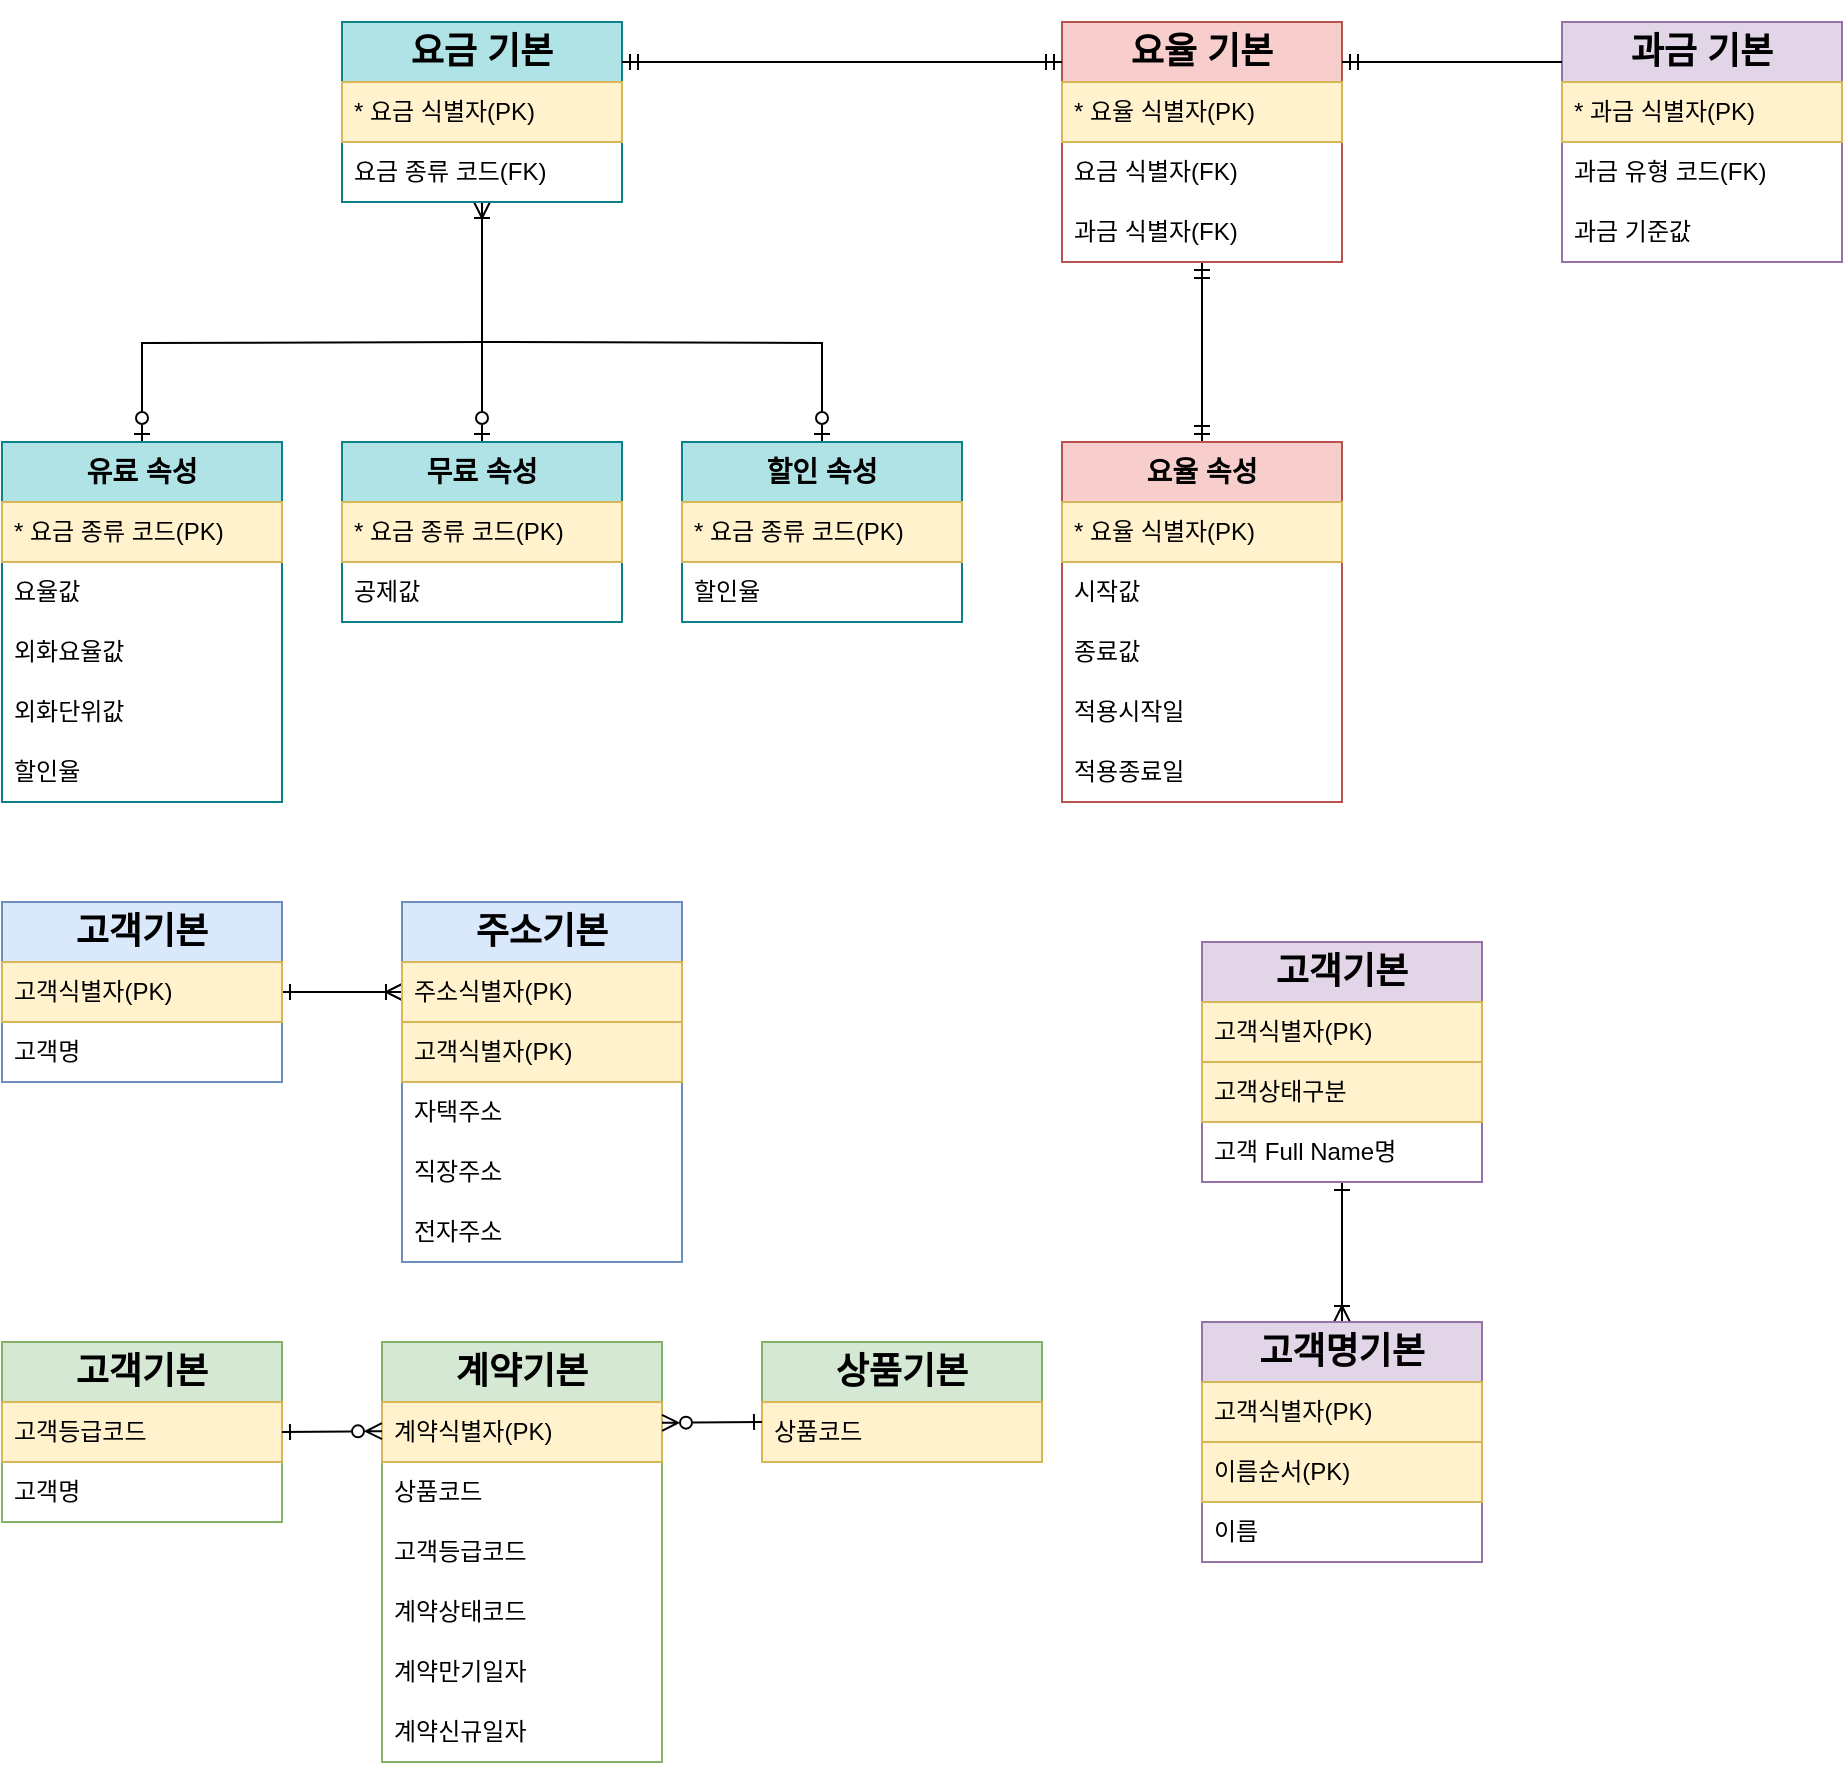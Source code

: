 <mxfile version="21.6.8" type="github">
  <diagram name="페이지-1" id="gcEyg5z4TsiOClXMAxC2">
    <mxGraphModel dx="1877" dy="542" grid="1" gridSize="10" guides="1" tooltips="1" connect="1" arrows="1" fold="1" page="1" pageScale="1" pageWidth="827" pageHeight="1169" math="0" shadow="0">
      <root>
        <mxCell id="0" />
        <mxCell id="1" parent="0" />
        <mxCell id="VqCOLRqgt1VcQ0-lmkxe-40" style="edgeStyle=orthogonalEdgeStyle;rounded=0;orthogonalLoop=1;jettySize=auto;html=1;entryX=0.5;entryY=0;entryDx=0;entryDy=0;startArrow=ERmandOne;startFill=0;endArrow=ERmandOne;endFill=0;" parent="1" source="VqCOLRqgt1VcQ0-lmkxe-1" target="VqCOLRqgt1VcQ0-lmkxe-13" edge="1">
          <mxGeometry relative="1" as="geometry" />
        </mxCell>
        <mxCell id="VqCOLRqgt1VcQ0-lmkxe-1" value="&lt;h2&gt;요율 기본&lt;/h2&gt;" style="swimlane;fontStyle=0;childLayout=stackLayout;horizontal=1;startSize=30;horizontalStack=0;resizeParent=1;resizeParentMax=0;resizeLast=0;collapsible=1;marginBottom=0;whiteSpace=wrap;html=1;fillColor=#f8cecc;strokeColor=#b85450;" parent="1" vertex="1">
          <mxGeometry x="-250" y="70" width="140" height="120" as="geometry" />
        </mxCell>
        <mxCell id="VqCOLRqgt1VcQ0-lmkxe-2" value="* 요율 식별자(PK)" style="text;strokeColor=#d6b656;fillColor=#fff2cc;align=left;verticalAlign=middle;spacingLeft=4;spacingRight=4;overflow=hidden;points=[[0,0.5],[1,0.5]];portConstraint=eastwest;rotatable=0;whiteSpace=wrap;html=1;" parent="VqCOLRqgt1VcQ0-lmkxe-1" vertex="1">
          <mxGeometry y="30" width="140" height="30" as="geometry" />
        </mxCell>
        <mxCell id="VqCOLRqgt1VcQ0-lmkxe-3" value="요금 식별자(FK)" style="text;strokeColor=none;fillColor=none;align=left;verticalAlign=middle;spacingLeft=4;spacingRight=4;overflow=hidden;points=[[0,0.5],[1,0.5]];portConstraint=eastwest;rotatable=0;whiteSpace=wrap;html=1;" parent="VqCOLRqgt1VcQ0-lmkxe-1" vertex="1">
          <mxGeometry y="60" width="140" height="30" as="geometry" />
        </mxCell>
        <mxCell id="VqCOLRqgt1VcQ0-lmkxe-4" value="과금 식별자(FK)" style="text;strokeColor=none;fillColor=none;align=left;verticalAlign=middle;spacingLeft=4;spacingRight=4;overflow=hidden;points=[[0,0.5],[1,0.5]];portConstraint=eastwest;rotatable=0;whiteSpace=wrap;html=1;" parent="VqCOLRqgt1VcQ0-lmkxe-1" vertex="1">
          <mxGeometry y="90" width="140" height="30" as="geometry" />
        </mxCell>
        <mxCell id="VqCOLRqgt1VcQ0-lmkxe-41" style="edgeStyle=orthogonalEdgeStyle;rounded=0;orthogonalLoop=1;jettySize=auto;html=1;entryX=0.5;entryY=0;entryDx=0;entryDy=0;startArrow=ERoneToMany;startFill=0;endArrow=ERzeroToOne;endFill=0;" parent="1" source="VqCOLRqgt1VcQ0-lmkxe-5" target="VqCOLRqgt1VcQ0-lmkxe-25" edge="1">
          <mxGeometry relative="1" as="geometry" />
        </mxCell>
        <mxCell id="VqCOLRqgt1VcQ0-lmkxe-42" style="edgeStyle=orthogonalEdgeStyle;rounded=0;orthogonalLoop=1;jettySize=auto;html=1;endArrow=ERzeroToOne;endFill=0;" parent="1" target="VqCOLRqgt1VcQ0-lmkxe-37" edge="1">
          <mxGeometry relative="1" as="geometry">
            <mxPoint x="-540.06" y="229.999" as="sourcePoint" />
            <mxPoint x="-440.06" y="389.93" as="targetPoint" />
          </mxGeometry>
        </mxCell>
        <mxCell id="VqCOLRqgt1VcQ0-lmkxe-43" style="edgeStyle=orthogonalEdgeStyle;rounded=0;orthogonalLoop=1;jettySize=auto;html=1;endArrow=ERzeroToOne;endFill=0;" parent="1" target="VqCOLRqgt1VcQ0-lmkxe-19" edge="1">
          <mxGeometry relative="1" as="geometry">
            <mxPoint x="-540" y="230" as="sourcePoint" />
          </mxGeometry>
        </mxCell>
        <mxCell id="VqCOLRqgt1VcQ0-lmkxe-5" value="&lt;h2&gt;요금 기본&lt;/h2&gt;" style="swimlane;fontStyle=0;childLayout=stackLayout;horizontal=1;startSize=30;horizontalStack=0;resizeParent=1;resizeParentMax=0;resizeLast=0;collapsible=1;marginBottom=0;whiteSpace=wrap;html=1;fillColor=#b0e3e6;strokeColor=#0e8088;" parent="1" vertex="1">
          <mxGeometry x="-610" y="70" width="140" height="90" as="geometry" />
        </mxCell>
        <mxCell id="VqCOLRqgt1VcQ0-lmkxe-6" value="* 요금 식별자(PK)" style="text;strokeColor=#d6b656;fillColor=#fff2cc;align=left;verticalAlign=middle;spacingLeft=4;spacingRight=4;overflow=hidden;points=[[0,0.5],[1,0.5]];portConstraint=eastwest;rotatable=0;whiteSpace=wrap;html=1;" parent="VqCOLRqgt1VcQ0-lmkxe-5" vertex="1">
          <mxGeometry y="30" width="140" height="30" as="geometry" />
        </mxCell>
        <mxCell id="VqCOLRqgt1VcQ0-lmkxe-7" value="요금 종류 코드(FK)" style="text;strokeColor=none;fillColor=none;align=left;verticalAlign=middle;spacingLeft=4;spacingRight=4;overflow=hidden;points=[[0,0.5],[1,0.5]];portConstraint=eastwest;rotatable=0;whiteSpace=wrap;html=1;" parent="VqCOLRqgt1VcQ0-lmkxe-5" vertex="1">
          <mxGeometry y="60" width="140" height="30" as="geometry" />
        </mxCell>
        <mxCell id="VqCOLRqgt1VcQ0-lmkxe-9" value="&lt;h2&gt;과금 기본&lt;/h2&gt;" style="swimlane;fontStyle=0;childLayout=stackLayout;horizontal=1;startSize=30;horizontalStack=0;resizeParent=1;resizeParentMax=0;resizeLast=0;collapsible=1;marginBottom=0;whiteSpace=wrap;html=1;fillColor=#e1d5e7;strokeColor=#9673a6;" parent="1" vertex="1">
          <mxGeometry y="70" width="140" height="120" as="geometry" />
        </mxCell>
        <mxCell id="VqCOLRqgt1VcQ0-lmkxe-50" value="" style="endArrow=none;html=1;rounded=0;startArrow=ERmandOne;startFill=0;" parent="VqCOLRqgt1VcQ0-lmkxe-9" edge="1">
          <mxGeometry width="50" height="50" relative="1" as="geometry">
            <mxPoint x="-110" y="20" as="sourcePoint" />
            <mxPoint y="20" as="targetPoint" />
          </mxGeometry>
        </mxCell>
        <mxCell id="VqCOLRqgt1VcQ0-lmkxe-10" value="* 과금 식별자(PK)" style="text;strokeColor=#d6b656;fillColor=#fff2cc;align=left;verticalAlign=middle;spacingLeft=4;spacingRight=4;overflow=hidden;points=[[0,0.5],[1,0.5]];portConstraint=eastwest;rotatable=0;whiteSpace=wrap;html=1;" parent="VqCOLRqgt1VcQ0-lmkxe-9" vertex="1">
          <mxGeometry y="30" width="140" height="30" as="geometry" />
        </mxCell>
        <mxCell id="VqCOLRqgt1VcQ0-lmkxe-11" value="과금 유형 코드(FK)" style="text;strokeColor=none;fillColor=none;align=left;verticalAlign=middle;spacingLeft=4;spacingRight=4;overflow=hidden;points=[[0,0.5],[1,0.5]];portConstraint=eastwest;rotatable=0;whiteSpace=wrap;html=1;" parent="VqCOLRqgt1VcQ0-lmkxe-9" vertex="1">
          <mxGeometry y="60" width="140" height="30" as="geometry" />
        </mxCell>
        <mxCell id="VqCOLRqgt1VcQ0-lmkxe-12" value="과금 기준값" style="text;strokeColor=none;fillColor=none;align=left;verticalAlign=middle;spacingLeft=4;spacingRight=4;overflow=hidden;points=[[0,0.5],[1,0.5]];portConstraint=eastwest;rotatable=0;whiteSpace=wrap;html=1;" parent="VqCOLRqgt1VcQ0-lmkxe-9" vertex="1">
          <mxGeometry y="90" width="140" height="30" as="geometry" />
        </mxCell>
        <mxCell id="VqCOLRqgt1VcQ0-lmkxe-13" value="&lt;h3&gt;요율 속성&lt;/h3&gt;" style="swimlane;fontStyle=0;childLayout=stackLayout;horizontal=1;startSize=30;horizontalStack=0;resizeParent=1;resizeParentMax=0;resizeLast=0;collapsible=1;marginBottom=0;whiteSpace=wrap;html=1;fillColor=#f8cecc;strokeColor=#b85450;" parent="1" vertex="1">
          <mxGeometry x="-250" y="280" width="140" height="180" as="geometry" />
        </mxCell>
        <mxCell id="VqCOLRqgt1VcQ0-lmkxe-14" value="* 요율 식별자(PK)" style="text;strokeColor=#d6b656;fillColor=#fff2cc;align=left;verticalAlign=middle;spacingLeft=4;spacingRight=4;overflow=hidden;points=[[0,0.5],[1,0.5]];portConstraint=eastwest;rotatable=0;whiteSpace=wrap;html=1;" parent="VqCOLRqgt1VcQ0-lmkxe-13" vertex="1">
          <mxGeometry y="30" width="140" height="30" as="geometry" />
        </mxCell>
        <mxCell id="VqCOLRqgt1VcQ0-lmkxe-15" value="시작값" style="text;strokeColor=none;fillColor=none;align=left;verticalAlign=middle;spacingLeft=4;spacingRight=4;overflow=hidden;points=[[0,0.5],[1,0.5]];portConstraint=eastwest;rotatable=0;whiteSpace=wrap;html=1;" parent="VqCOLRqgt1VcQ0-lmkxe-13" vertex="1">
          <mxGeometry y="60" width="140" height="30" as="geometry" />
        </mxCell>
        <mxCell id="VqCOLRqgt1VcQ0-lmkxe-16" value="종료값" style="text;strokeColor=none;fillColor=none;align=left;verticalAlign=middle;spacingLeft=4;spacingRight=4;overflow=hidden;points=[[0,0.5],[1,0.5]];portConstraint=eastwest;rotatable=0;whiteSpace=wrap;html=1;" parent="VqCOLRqgt1VcQ0-lmkxe-13" vertex="1">
          <mxGeometry y="90" width="140" height="30" as="geometry" />
        </mxCell>
        <mxCell id="VqCOLRqgt1VcQ0-lmkxe-17" value="적용시작일" style="text;strokeColor=none;fillColor=none;align=left;verticalAlign=middle;spacingLeft=4;spacingRight=4;overflow=hidden;points=[[0,0.5],[1,0.5]];portConstraint=eastwest;rotatable=0;whiteSpace=wrap;html=1;" parent="VqCOLRqgt1VcQ0-lmkxe-13" vertex="1">
          <mxGeometry y="120" width="140" height="30" as="geometry" />
        </mxCell>
        <mxCell id="VqCOLRqgt1VcQ0-lmkxe-18" value="적용종료일" style="text;strokeColor=none;fillColor=none;align=left;verticalAlign=middle;spacingLeft=4;spacingRight=4;overflow=hidden;points=[[0,0.5],[1,0.5]];portConstraint=eastwest;rotatable=0;whiteSpace=wrap;html=1;" parent="VqCOLRqgt1VcQ0-lmkxe-13" vertex="1">
          <mxGeometry y="150" width="140" height="30" as="geometry" />
        </mxCell>
        <mxCell id="VqCOLRqgt1VcQ0-lmkxe-19" value="&lt;h3&gt;유료 속성&lt;/h3&gt;" style="swimlane;fontStyle=0;childLayout=stackLayout;horizontal=1;startSize=30;horizontalStack=0;resizeParent=1;resizeParentMax=0;resizeLast=0;collapsible=1;marginBottom=0;whiteSpace=wrap;html=1;fillColor=#b0e3e6;strokeColor=#0e8088;" parent="1" vertex="1">
          <mxGeometry x="-780" y="280" width="140" height="180" as="geometry" />
        </mxCell>
        <mxCell id="VqCOLRqgt1VcQ0-lmkxe-20" value="* 요금 종류 코드(PK)" style="text;strokeColor=#d6b656;fillColor=#fff2cc;align=left;verticalAlign=middle;spacingLeft=4;spacingRight=4;overflow=hidden;points=[[0,0.5],[1,0.5]];portConstraint=eastwest;rotatable=0;whiteSpace=wrap;html=1;" parent="VqCOLRqgt1VcQ0-lmkxe-19" vertex="1">
          <mxGeometry y="30" width="140" height="30" as="geometry" />
        </mxCell>
        <mxCell id="VqCOLRqgt1VcQ0-lmkxe-21" value="요율값" style="text;strokeColor=none;fillColor=none;align=left;verticalAlign=middle;spacingLeft=4;spacingRight=4;overflow=hidden;points=[[0,0.5],[1,0.5]];portConstraint=eastwest;rotatable=0;whiteSpace=wrap;html=1;" parent="VqCOLRqgt1VcQ0-lmkxe-19" vertex="1">
          <mxGeometry y="60" width="140" height="30" as="geometry" />
        </mxCell>
        <mxCell id="VqCOLRqgt1VcQ0-lmkxe-22" value="외화요율값" style="text;strokeColor=none;fillColor=none;align=left;verticalAlign=middle;spacingLeft=4;spacingRight=4;overflow=hidden;points=[[0,0.5],[1,0.5]];portConstraint=eastwest;rotatable=0;whiteSpace=wrap;html=1;" parent="VqCOLRqgt1VcQ0-lmkxe-19" vertex="1">
          <mxGeometry y="90" width="140" height="30" as="geometry" />
        </mxCell>
        <mxCell id="VqCOLRqgt1VcQ0-lmkxe-23" value="외화단위값" style="text;strokeColor=none;fillColor=none;align=left;verticalAlign=middle;spacingLeft=4;spacingRight=4;overflow=hidden;points=[[0,0.5],[1,0.5]];portConstraint=eastwest;rotatable=0;whiteSpace=wrap;html=1;" parent="VqCOLRqgt1VcQ0-lmkxe-19" vertex="1">
          <mxGeometry y="120" width="140" height="30" as="geometry" />
        </mxCell>
        <mxCell id="VqCOLRqgt1VcQ0-lmkxe-24" value="할인율" style="text;strokeColor=none;fillColor=none;align=left;verticalAlign=middle;spacingLeft=4;spacingRight=4;overflow=hidden;points=[[0,0.5],[1,0.5]];portConstraint=eastwest;rotatable=0;whiteSpace=wrap;html=1;" parent="VqCOLRqgt1VcQ0-lmkxe-19" vertex="1">
          <mxGeometry y="150" width="140" height="30" as="geometry" />
        </mxCell>
        <mxCell id="VqCOLRqgt1VcQ0-lmkxe-25" value="&lt;h3&gt;무료 속성&lt;/h3&gt;" style="swimlane;fontStyle=0;childLayout=stackLayout;horizontal=1;startSize=30;horizontalStack=0;resizeParent=1;resizeParentMax=0;resizeLast=0;collapsible=1;marginBottom=0;whiteSpace=wrap;html=1;fillColor=#b0e3e6;strokeColor=#0e8088;" parent="1" vertex="1">
          <mxGeometry x="-610" y="280" width="140" height="90" as="geometry" />
        </mxCell>
        <mxCell id="VqCOLRqgt1VcQ0-lmkxe-26" value="* 요금 종류 코드(PK)" style="text;strokeColor=#d6b656;fillColor=#fff2cc;align=left;verticalAlign=middle;spacingLeft=4;spacingRight=4;overflow=hidden;points=[[0,0.5],[1,0.5]];portConstraint=eastwest;rotatable=0;whiteSpace=wrap;html=1;" parent="VqCOLRqgt1VcQ0-lmkxe-25" vertex="1">
          <mxGeometry y="30" width="140" height="30" as="geometry" />
        </mxCell>
        <mxCell id="VqCOLRqgt1VcQ0-lmkxe-27" value="공제값" style="text;strokeColor=none;fillColor=none;align=left;verticalAlign=middle;spacingLeft=4;spacingRight=4;overflow=hidden;points=[[0,0.5],[1,0.5]];portConstraint=eastwest;rotatable=0;whiteSpace=wrap;html=1;" parent="VqCOLRqgt1VcQ0-lmkxe-25" vertex="1">
          <mxGeometry y="60" width="140" height="30" as="geometry" />
        </mxCell>
        <mxCell id="VqCOLRqgt1VcQ0-lmkxe-37" value="&lt;h3&gt;할인 속성&lt;/h3&gt;" style="swimlane;fontStyle=0;childLayout=stackLayout;horizontal=1;startSize=30;horizontalStack=0;resizeParent=1;resizeParentMax=0;resizeLast=0;collapsible=1;marginBottom=0;whiteSpace=wrap;html=1;fillColor=#b0e3e6;strokeColor=#0e8088;" parent="1" vertex="1">
          <mxGeometry x="-440" y="280" width="140" height="90" as="geometry" />
        </mxCell>
        <mxCell id="VqCOLRqgt1VcQ0-lmkxe-38" value="* 요금 종류 코드(PK)" style="text;strokeColor=#d6b656;fillColor=#fff2cc;align=left;verticalAlign=middle;spacingLeft=4;spacingRight=4;overflow=hidden;points=[[0,0.5],[1,0.5]];portConstraint=eastwest;rotatable=0;whiteSpace=wrap;html=1;" parent="VqCOLRqgt1VcQ0-lmkxe-37" vertex="1">
          <mxGeometry y="30" width="140" height="30" as="geometry" />
        </mxCell>
        <mxCell id="VqCOLRqgt1VcQ0-lmkxe-39" value="할인율" style="text;strokeColor=none;fillColor=none;align=left;verticalAlign=middle;spacingLeft=4;spacingRight=4;overflow=hidden;points=[[0,0.5],[1,0.5]];portConstraint=eastwest;rotatable=0;whiteSpace=wrap;html=1;" parent="VqCOLRqgt1VcQ0-lmkxe-37" vertex="1">
          <mxGeometry y="60" width="140" height="30" as="geometry" />
        </mxCell>
        <mxCell id="VqCOLRqgt1VcQ0-lmkxe-49" value="" style="endArrow=ERmandOne;html=1;rounded=0;startArrow=ERmandOne;startFill=0;endFill=0;" parent="1" edge="1">
          <mxGeometry width="50" height="50" relative="1" as="geometry">
            <mxPoint x="-470" y="90" as="sourcePoint" />
            <mxPoint x="-250" y="90" as="targetPoint" />
          </mxGeometry>
        </mxCell>
        <mxCell id="VqCOLRqgt1VcQ0-lmkxe-98" style="edgeStyle=orthogonalEdgeStyle;rounded=0;orthogonalLoop=1;jettySize=auto;html=1;entryX=0;entryY=0.5;entryDx=0;entryDy=0;startArrow=ERone;startFill=0;endArrow=ERoneToMany;endFill=0;" parent="1" source="VqCOLRqgt1VcQ0-lmkxe-54" target="VqCOLRqgt1VcQ0-lmkxe-59" edge="1">
          <mxGeometry relative="1" as="geometry" />
        </mxCell>
        <mxCell id="VqCOLRqgt1VcQ0-lmkxe-54" value="&lt;h2&gt;고객기본&lt;/h2&gt;" style="swimlane;fontStyle=0;childLayout=stackLayout;horizontal=1;startSize=30;horizontalStack=0;resizeParent=1;resizeParentMax=0;resizeLast=0;collapsible=1;marginBottom=0;whiteSpace=wrap;html=1;fillColor=#dae8fc;strokeColor=#6c8ebf;" parent="1" vertex="1">
          <mxGeometry x="-780" y="510" width="140" height="90" as="geometry" />
        </mxCell>
        <mxCell id="VqCOLRqgt1VcQ0-lmkxe-55" value="고객식별자(PK)" style="text;strokeColor=#d6b656;fillColor=#fff2cc;align=left;verticalAlign=middle;spacingLeft=4;spacingRight=4;overflow=hidden;points=[[0,0.5],[1,0.5]];portConstraint=eastwest;rotatable=0;whiteSpace=wrap;html=1;" parent="VqCOLRqgt1VcQ0-lmkxe-54" vertex="1">
          <mxGeometry y="30" width="140" height="30" as="geometry" />
        </mxCell>
        <mxCell id="VqCOLRqgt1VcQ0-lmkxe-56" value="고객명" style="text;strokeColor=none;fillColor=none;align=left;verticalAlign=middle;spacingLeft=4;spacingRight=4;overflow=hidden;points=[[0,0.5],[1,0.5]];portConstraint=eastwest;rotatable=0;whiteSpace=wrap;html=1;" parent="VqCOLRqgt1VcQ0-lmkxe-54" vertex="1">
          <mxGeometry y="60" width="140" height="30" as="geometry" />
        </mxCell>
        <mxCell id="VqCOLRqgt1VcQ0-lmkxe-58" value="&lt;h2&gt;주소기본&lt;/h2&gt;" style="swimlane;fontStyle=0;childLayout=stackLayout;horizontal=1;startSize=30;horizontalStack=0;resizeParent=1;resizeParentMax=0;resizeLast=0;collapsible=1;marginBottom=0;whiteSpace=wrap;html=1;fillColor=#dae8fc;strokeColor=#6c8ebf;" parent="1" vertex="1">
          <mxGeometry x="-580" y="510" width="140" height="180" as="geometry" />
        </mxCell>
        <mxCell id="VqCOLRqgt1VcQ0-lmkxe-59" value="주소식별자(PK)" style="text;strokeColor=#d6b656;fillColor=#fff2cc;align=left;verticalAlign=middle;spacingLeft=4;spacingRight=4;overflow=hidden;points=[[0,0.5],[1,0.5]];portConstraint=eastwest;rotatable=0;whiteSpace=wrap;html=1;" parent="VqCOLRqgt1VcQ0-lmkxe-58" vertex="1">
          <mxGeometry y="30" width="140" height="30" as="geometry" />
        </mxCell>
        <mxCell id="VqCOLRqgt1VcQ0-lmkxe-110" value="고객식별자(PK)" style="text;align=left;verticalAlign=middle;spacingLeft=4;spacingRight=4;overflow=hidden;points=[[0,0.5],[1,0.5]];portConstraint=eastwest;rotatable=0;whiteSpace=wrap;html=1;fillColor=#fff2cc;strokeColor=#d6b656;" parent="VqCOLRqgt1VcQ0-lmkxe-58" vertex="1">
          <mxGeometry y="60" width="140" height="30" as="geometry" />
        </mxCell>
        <mxCell id="VqCOLRqgt1VcQ0-lmkxe-61" value="자택주소" style="text;strokeColor=none;fillColor=none;align=left;verticalAlign=middle;spacingLeft=4;spacingRight=4;overflow=hidden;points=[[0,0.5],[1,0.5]];portConstraint=eastwest;rotatable=0;whiteSpace=wrap;html=1;" parent="VqCOLRqgt1VcQ0-lmkxe-58" vertex="1">
          <mxGeometry y="90" width="140" height="30" as="geometry" />
        </mxCell>
        <mxCell id="VqCOLRqgt1VcQ0-lmkxe-62" value="직장주소" style="text;strokeColor=none;fillColor=none;align=left;verticalAlign=middle;spacingLeft=4;spacingRight=4;overflow=hidden;points=[[0,0.5],[1,0.5]];portConstraint=eastwest;rotatable=0;whiteSpace=wrap;html=1;" parent="VqCOLRqgt1VcQ0-lmkxe-58" vertex="1">
          <mxGeometry y="120" width="140" height="30" as="geometry" />
        </mxCell>
        <mxCell id="VqCOLRqgt1VcQ0-lmkxe-63" value="전자주소" style="text;strokeColor=none;fillColor=none;align=left;verticalAlign=middle;spacingLeft=4;spacingRight=4;overflow=hidden;points=[[0,0.5],[1,0.5]];portConstraint=eastwest;rotatable=0;whiteSpace=wrap;html=1;" parent="VqCOLRqgt1VcQ0-lmkxe-58" vertex="1">
          <mxGeometry y="150" width="140" height="30" as="geometry" />
        </mxCell>
        <mxCell id="VqCOLRqgt1VcQ0-lmkxe-65" value="&lt;h2&gt;계약기본&lt;/h2&gt;" style="swimlane;fontStyle=0;childLayout=stackLayout;horizontal=1;startSize=30;horizontalStack=0;resizeParent=1;resizeParentMax=0;resizeLast=0;collapsible=1;marginBottom=0;whiteSpace=wrap;html=1;fillColor=#d5e8d4;strokeColor=#82b366;" parent="1" vertex="1">
          <mxGeometry x="-590" y="730" width="140" height="210" as="geometry" />
        </mxCell>
        <mxCell id="VqCOLRqgt1VcQ0-lmkxe-66" value="계약식별자(PK)" style="text;strokeColor=#d6b656;fillColor=#fff2cc;align=left;verticalAlign=middle;spacingLeft=4;spacingRight=4;overflow=hidden;points=[[0,0.5],[1,0.5]];portConstraint=eastwest;rotatable=0;whiteSpace=wrap;html=1;" parent="VqCOLRqgt1VcQ0-lmkxe-65" vertex="1">
          <mxGeometry y="30" width="140" height="30" as="geometry" />
        </mxCell>
        <mxCell id="VqCOLRqgt1VcQ0-lmkxe-90" value="상품코드" style="text;align=left;verticalAlign=middle;spacingLeft=4;spacingRight=4;overflow=hidden;points=[[0,0.5],[1,0.5]];portConstraint=eastwest;rotatable=0;whiteSpace=wrap;html=1;" parent="VqCOLRqgt1VcQ0-lmkxe-65" vertex="1">
          <mxGeometry y="60" width="140" height="30" as="geometry" />
        </mxCell>
        <mxCell id="VqCOLRqgt1VcQ0-lmkxe-89" value="고객등급코드" style="text;align=left;verticalAlign=middle;spacingLeft=4;spacingRight=4;overflow=hidden;points=[[0,0.5],[1,0.5]];portConstraint=eastwest;rotatable=0;whiteSpace=wrap;html=1;" parent="VqCOLRqgt1VcQ0-lmkxe-65" vertex="1">
          <mxGeometry y="90" width="140" height="30" as="geometry" />
        </mxCell>
        <mxCell id="VqCOLRqgt1VcQ0-lmkxe-86" value="계약상태코드" style="text;strokeColor=none;fillColor=none;align=left;verticalAlign=middle;spacingLeft=4;spacingRight=4;overflow=hidden;points=[[0,0.5],[1,0.5]];portConstraint=eastwest;rotatable=0;whiteSpace=wrap;html=1;" parent="VqCOLRqgt1VcQ0-lmkxe-65" vertex="1">
          <mxGeometry y="120" width="140" height="30" as="geometry" />
        </mxCell>
        <mxCell id="VqCOLRqgt1VcQ0-lmkxe-88" value="계약만기일자" style="text;strokeColor=none;fillColor=none;align=left;verticalAlign=middle;spacingLeft=4;spacingRight=4;overflow=hidden;points=[[0,0.5],[1,0.5]];portConstraint=eastwest;rotatable=0;whiteSpace=wrap;html=1;" parent="VqCOLRqgt1VcQ0-lmkxe-65" vertex="1">
          <mxGeometry y="150" width="140" height="30" as="geometry" />
        </mxCell>
        <mxCell id="VqCOLRqgt1VcQ0-lmkxe-87" value="계약신규일자" style="text;strokeColor=none;fillColor=none;align=left;verticalAlign=middle;spacingLeft=4;spacingRight=4;overflow=hidden;points=[[0,0.5],[1,0.5]];portConstraint=eastwest;rotatable=0;whiteSpace=wrap;html=1;" parent="VqCOLRqgt1VcQ0-lmkxe-65" vertex="1">
          <mxGeometry y="180" width="140" height="30" as="geometry" />
        </mxCell>
        <mxCell id="VqCOLRqgt1VcQ0-lmkxe-74" value="&lt;h2&gt;고객기본&lt;/h2&gt;" style="swimlane;fontStyle=0;childLayout=stackLayout;horizontal=1;startSize=30;horizontalStack=0;resizeParent=1;resizeParentMax=0;resizeLast=0;collapsible=1;marginBottom=0;whiteSpace=wrap;html=1;fillColor=#d5e8d4;strokeColor=#82b366;" parent="1" vertex="1">
          <mxGeometry x="-780" y="730" width="140" height="90" as="geometry" />
        </mxCell>
        <mxCell id="VqCOLRqgt1VcQ0-lmkxe-70" value="고객등급코드" style="text;strokeColor=#d6b656;fillColor=#fff2cc;align=left;verticalAlign=middle;spacingLeft=4;spacingRight=4;overflow=hidden;points=[[0,0.5],[1,0.5]];portConstraint=eastwest;rotatable=0;whiteSpace=wrap;html=1;" parent="VqCOLRqgt1VcQ0-lmkxe-74" vertex="1">
          <mxGeometry y="30" width="140" height="30" as="geometry" />
        </mxCell>
        <mxCell id="VqCOLRqgt1VcQ0-lmkxe-73" value="고객명" style="text;strokeColor=none;fillColor=none;align=left;verticalAlign=middle;spacingLeft=4;spacingRight=4;overflow=hidden;points=[[0,0.5],[1,0.5]];portConstraint=eastwest;rotatable=0;whiteSpace=wrap;html=1;" parent="VqCOLRqgt1VcQ0-lmkxe-74" vertex="1">
          <mxGeometry y="60" width="140" height="30" as="geometry" />
        </mxCell>
        <mxCell id="VqCOLRqgt1VcQ0-lmkxe-96" value="" style="endArrow=ERzeroToMany;html=1;rounded=0;startArrow=ERone;startFill=0;endFill=0;" parent="1" edge="1">
          <mxGeometry width="50" height="50" relative="1" as="geometry">
            <mxPoint x="-640" y="775" as="sourcePoint" />
            <mxPoint x="-590" y="774.58" as="targetPoint" />
          </mxGeometry>
        </mxCell>
        <mxCell id="VqCOLRqgt1VcQ0-lmkxe-109" style="edgeStyle=orthogonalEdgeStyle;rounded=0;orthogonalLoop=1;jettySize=auto;html=1;entryX=0.5;entryY=0;entryDx=0;entryDy=0;endArrow=ERoneToMany;endFill=0;startArrow=ERone;startFill=0;" parent="1" source="VqCOLRqgt1VcQ0-lmkxe-99" target="VqCOLRqgt1VcQ0-lmkxe-104" edge="1">
          <mxGeometry relative="1" as="geometry" />
        </mxCell>
        <mxCell id="VqCOLRqgt1VcQ0-lmkxe-99" value="&lt;h2&gt;고객기본&lt;/h2&gt;" style="swimlane;fontStyle=0;childLayout=stackLayout;horizontal=1;startSize=30;horizontalStack=0;resizeParent=1;resizeParentMax=0;resizeLast=0;collapsible=1;marginBottom=0;whiteSpace=wrap;html=1;fillColor=#e1d5e7;strokeColor=#9673a6;" parent="1" vertex="1">
          <mxGeometry x="-180" y="530" width="140" height="120" as="geometry" />
        </mxCell>
        <mxCell id="VqCOLRqgt1VcQ0-lmkxe-100" value="고객식별자(PK)" style="text;strokeColor=#d6b656;fillColor=#fff2cc;align=left;verticalAlign=middle;spacingLeft=4;spacingRight=4;overflow=hidden;points=[[0,0.5],[1,0.5]];portConstraint=eastwest;rotatable=0;whiteSpace=wrap;html=1;" parent="VqCOLRqgt1VcQ0-lmkxe-99" vertex="1">
          <mxGeometry y="30" width="140" height="30" as="geometry" />
        </mxCell>
        <mxCell id="VqCOLRqgt1VcQ0-lmkxe-103" value="고객상태구분" style="text;strokeColor=#d6b656;fillColor=#fff2cc;align=left;verticalAlign=middle;spacingLeft=4;spacingRight=4;overflow=hidden;points=[[0,0.5],[1,0.5]];portConstraint=eastwest;rotatable=0;whiteSpace=wrap;html=1;" parent="VqCOLRqgt1VcQ0-lmkxe-99" vertex="1">
          <mxGeometry y="60" width="140" height="30" as="geometry" />
        </mxCell>
        <mxCell id="sUq8-6tqsxKxLqX5HSXo-1" value="고객 Full Name명" style="text;strokeColor=none;fillColor=none;align=left;verticalAlign=middle;spacingLeft=4;spacingRight=4;overflow=hidden;points=[[0,0.5],[1,0.5]];portConstraint=eastwest;rotatable=0;whiteSpace=wrap;html=1;" vertex="1" parent="VqCOLRqgt1VcQ0-lmkxe-99">
          <mxGeometry y="90" width="140" height="30" as="geometry" />
        </mxCell>
        <mxCell id="VqCOLRqgt1VcQ0-lmkxe-104" value="&lt;h2&gt;고객명기본&lt;/h2&gt;" style="swimlane;fontStyle=0;childLayout=stackLayout;horizontal=1;startSize=30;horizontalStack=0;resizeParent=1;resizeParentMax=0;resizeLast=0;collapsible=1;marginBottom=0;whiteSpace=wrap;html=1;fillColor=#e1d5e7;strokeColor=#9673a6;" parent="1" vertex="1">
          <mxGeometry x="-180" y="720" width="140" height="120" as="geometry" />
        </mxCell>
        <mxCell id="VqCOLRqgt1VcQ0-lmkxe-105" value="고객식별자(PK)" style="text;strokeColor=#d6b656;fillColor=#fff2cc;align=left;verticalAlign=middle;spacingLeft=4;spacingRight=4;overflow=hidden;points=[[0,0.5],[1,0.5]];portConstraint=eastwest;rotatable=0;whiteSpace=wrap;html=1;" parent="VqCOLRqgt1VcQ0-lmkxe-104" vertex="1">
          <mxGeometry y="30" width="140" height="30" as="geometry" />
        </mxCell>
        <mxCell id="4wuuRACcNvZBL3jS0M6k-1" value="이름순서(PK)" style="text;strokeColor=#d6b656;fillColor=#fff2cc;align=left;verticalAlign=middle;spacingLeft=4;spacingRight=4;overflow=hidden;points=[[0,0.5],[1,0.5]];portConstraint=eastwest;rotatable=0;whiteSpace=wrap;html=1;" parent="VqCOLRqgt1VcQ0-lmkxe-104" vertex="1">
          <mxGeometry y="60" width="140" height="30" as="geometry" />
        </mxCell>
        <mxCell id="4wuuRACcNvZBL3jS0M6k-67" value="이름" style="text;strokeColor=none;fillColor=none;align=left;verticalAlign=middle;spacingLeft=4;spacingRight=4;overflow=hidden;points=[[0,0.5],[1,0.5]];portConstraint=eastwest;rotatable=0;whiteSpace=wrap;html=1;" parent="VqCOLRqgt1VcQ0-lmkxe-104" vertex="1">
          <mxGeometry y="90" width="140" height="30" as="geometry" />
        </mxCell>
        <mxCell id="VqCOLRqgt1VcQ0-lmkxe-111" value="&lt;h2&gt;상품기본&lt;/h2&gt;" style="swimlane;fontStyle=0;childLayout=stackLayout;horizontal=1;startSize=30;horizontalStack=0;resizeParent=1;resizeParentMax=0;resizeLast=0;collapsible=1;marginBottom=0;whiteSpace=wrap;html=1;fillColor=#d5e8d4;strokeColor=#82b366;" parent="1" vertex="1">
          <mxGeometry x="-400" y="730" width="140" height="60" as="geometry" />
        </mxCell>
        <mxCell id="VqCOLRqgt1VcQ0-lmkxe-112" value="상품코드" style="text;strokeColor=#d6b656;fillColor=#fff2cc;align=left;verticalAlign=middle;spacingLeft=4;spacingRight=4;overflow=hidden;points=[[0,0.5],[1,0.5]];portConstraint=eastwest;rotatable=0;whiteSpace=wrap;html=1;" parent="VqCOLRqgt1VcQ0-lmkxe-111" vertex="1">
          <mxGeometry y="30" width="140" height="30" as="geometry" />
        </mxCell>
        <mxCell id="VqCOLRqgt1VcQ0-lmkxe-115" value="" style="endArrow=ERone;html=1;rounded=0;startArrow=ERzeroToMany;startFill=0;endFill=0;" parent="1" edge="1">
          <mxGeometry width="50" height="50" relative="1" as="geometry">
            <mxPoint x="-450" y="770.42" as="sourcePoint" />
            <mxPoint x="-400" y="770" as="targetPoint" />
          </mxGeometry>
        </mxCell>
      </root>
    </mxGraphModel>
  </diagram>
</mxfile>
